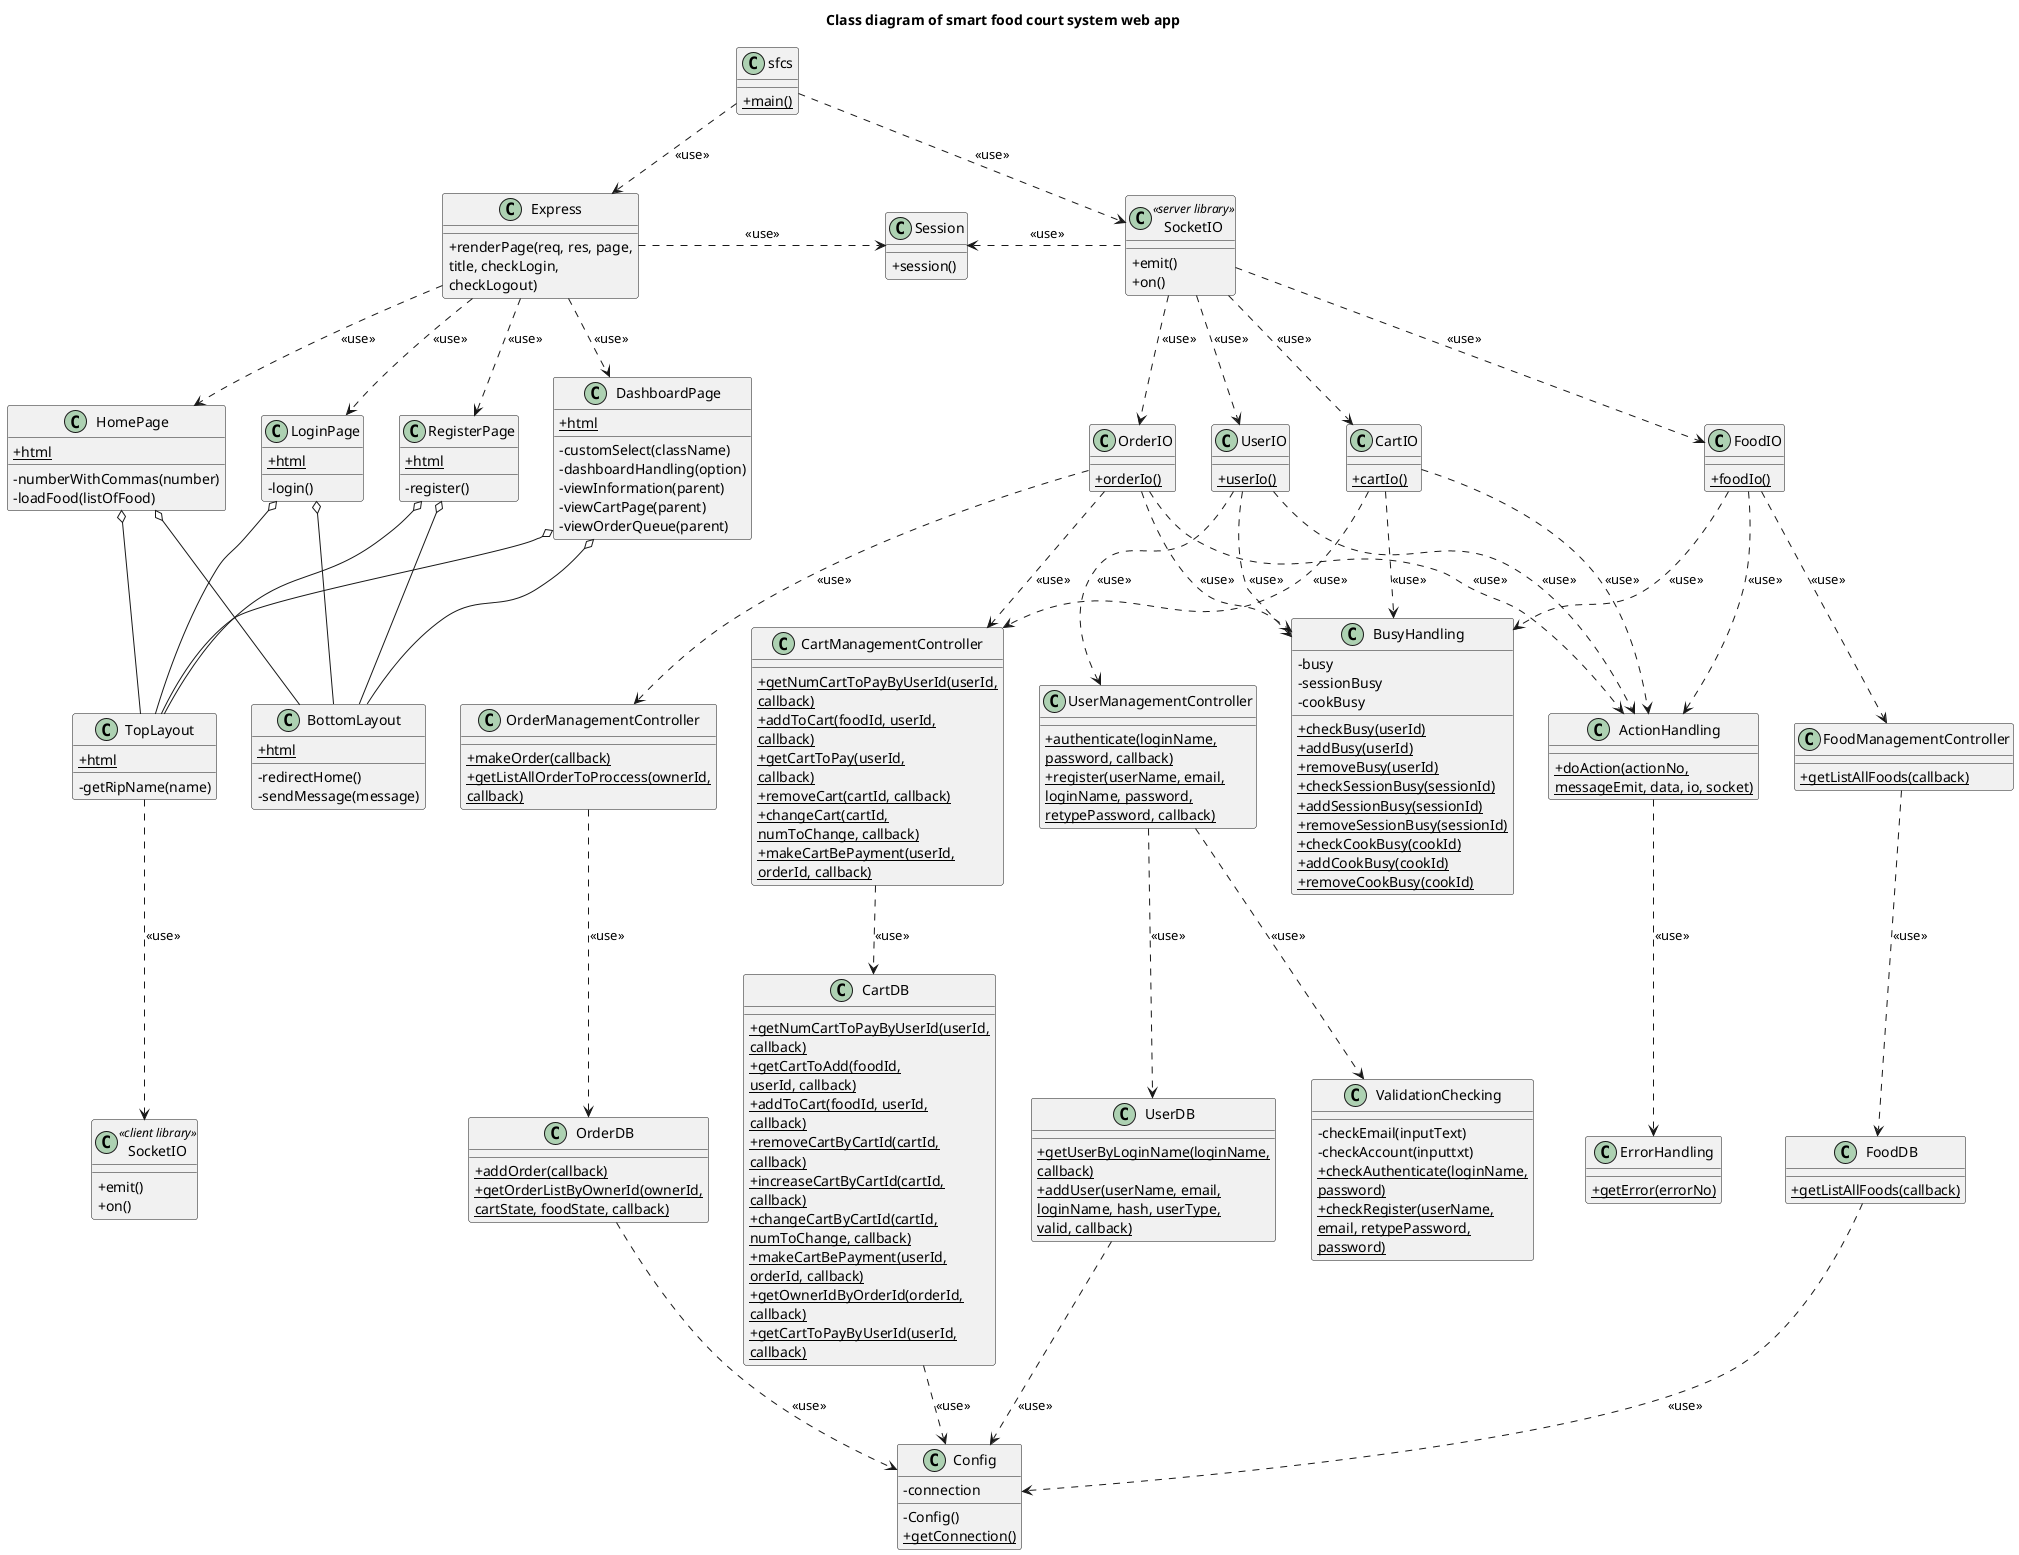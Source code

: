 @startuml class-diagram
title Class diagram of smart food court system web app
skinparam ClassAttributeIconSize 0
skinparam WrapWidth 200

class sfcs{
    {static}+main()
}

class "Express" as ex{
    +renderPage(req, res, page, title, checkLogin, checkLogout)
}

class "SocketIO" as sS <<server library>>{
    +emit()
    +on()
}

class "Session" as se{
    +session()
}

class "SocketIO" as sC <<client library>>{
    +emit()
    +on()
}

class "HomePage" as ho{
    {static}+html
    -numberWithCommas(number)
    -loadFood(listOfFood)
}

class "LoginPage" as lo {
    {static}+html
    -login()
}

class "RegisterPage" as reg{
    {static}+html
    -register()
}

class "DashboardPage" as da{
    {static}+html
    -customSelect(className)
    -dashboardHandling(option)
    -viewInformation(parent)
    -viewCartPage(parent)
    -viewOrderQueue(parent)
}

class "TopLayout" as to {
    {static}+html
    -getRipName(name)
}

class "BottomLayout" as bo {
    {static}+html
    -redirectHome()
    -sendMessage(message)
}

class "UserIO" as uio {
    {static}+userIo()
}

class "OrderIO" as oio {
    {static}+orderIo()
}

class "CartIO" as cio {
    {static}+cartIo()
}

class "FoodIO" as fio {
    {static}+foodIo()
}

class "UserManagementController" as umc{
    {static}+authenticate(loginName, password, callback)
    {static}+register(userName, email, loginName, password, retypePassword, callback)
}

class "CartManagementController" as cmc{
    {static}+getNumCartToPayByUserId(userId, callback)
    {static}+addToCart(foodId, userId, callback)
    {static}+getCartToPay(userId, callback)
    {static}+removeCart(cartId, callback)
    {static}+changeCart(cartId, numToChange, callback)
    {static}+makeCartBePayment(userId, orderId, callback)
}

class "OrderManagementController" as omc{
    {static}+makeOrder(callback)
    {static}+getListAllOrderToProccess(ownerId, callback)
}

class "FoodManagementController" as fmc{
    {static}+getListAllFoods(callback)
}

class "ActionHandling" as ah{
    {static}+doAction(actionNo, messageEmit, data, io, socket)
}

class "BusyHandling" as bh{
    -busy
    -sessionBusy
    -cookBusy
    {static}+checkBusy(userId)
    {static}+addBusy(userId)
    {static}+removeBusy(userId)
    {static}+checkSessionBusy(sessionId)
    {static}+addSessionBusy(sessionId)
    {static}+removeSessionBusy(sessionId)
    {static}+checkCookBusy(cookId)
    {static}+addCookBusy(cookId)
    {static}+removeCookBusy(cookId)
}

class "ErrorHandling" as eh{
    {static}+getError(errorNo)
}

class "ValidationChecking" as vc{
    -checkEmail(inputText)
    -checkAccount(inputtxt)
    {static}+checkAuthenticate(loginName, password)
    {static}+checkRegister(userName, email, retypePassword, password)
}

class "UserDB" as udb{
    {static}+getUserByLoginName(loginName, callback)
    {static}+addUser(userName, email, loginName, hash, userType, valid, callback)
}

class "CartDB" as cdb{
    {static}+getNumCartToPayByUserId(userId, callback)
    {static}+getCartToAdd(foodId, userId, callback)
    {static}+addToCart(foodId, userId, callback)
    {static}+removeCartByCartId(cartId, callback)
    {static}+increaseCartByCartId(cartId, callback)
    {static}+changeCartByCartId(cartId, numToChange, callback)
    {static}+makeCartBePayment(userId, orderId, callback)
    {static}+getOwnerIdByOrderId(orderId, callback)
    {static}+getCartToPayByUserId(userId, callback)
}

class "OrderDB" as odb{
    {static}+addOrder(callback)
    {static}+getOrderListByOwnerId(ownerId, cartState, foodState, callback)
}

class "FoodDB" as fdb{
    {static}+getListAllFoods(callback)
}

class "Config" as cf{
    -connection
    -Config()
    {static}+getConnection()
}

sfcs ..> ex: <<use>>
sfcs ..> sS: <<use>>

ex .> se: <<use>>
se <. sS: <<use>>

ex ..> lo: <<use>>
ex ..> reg: <<use>>
ex ..> ho: <<use>>
ex ..> da: <<use>>


lo o-- to
lo o-- bo
reg o-- to
reg o-- bo
ho o-- to
ho o-- bo
da o-- to
da o-- bo

to ..> sC: <<use>>

sS ..> uio: <<use>>
sS ..> cio: <<use>>
sS ..> oio: <<use>>
sS ..> fio: <<use>>

uio ..> umc: <<use>>
cio ..> cmc: <<use>>
oio .> cmc: <<use>>
oio ..> omc: <<use>>
fio ..> fmc: <<use>>

uio ..> ah: <<use>>
cio ..> ah: <<use>>
oio ..> ah: <<use>>
fio ..> ah: <<use>>

uio ..> bh: <<use>>
cio ..> bh: <<use>>
oio ..> bh: <<use>>
fio ..> bh: <<use>>

ah ..> eh: <<use>>

umc ..> udb: <<use>>
cmc ..> cdb: <<use>>
omc ..> odb: <<use>>
fmc ..> fdb: <<use>>

umc ..> vc: <<use>>

udb ..> cf: <<use>>
cdb ..> cf: <<use>>
odb ..> cf: <<use>>
fdb ..> cf: <<use>>
@enduml